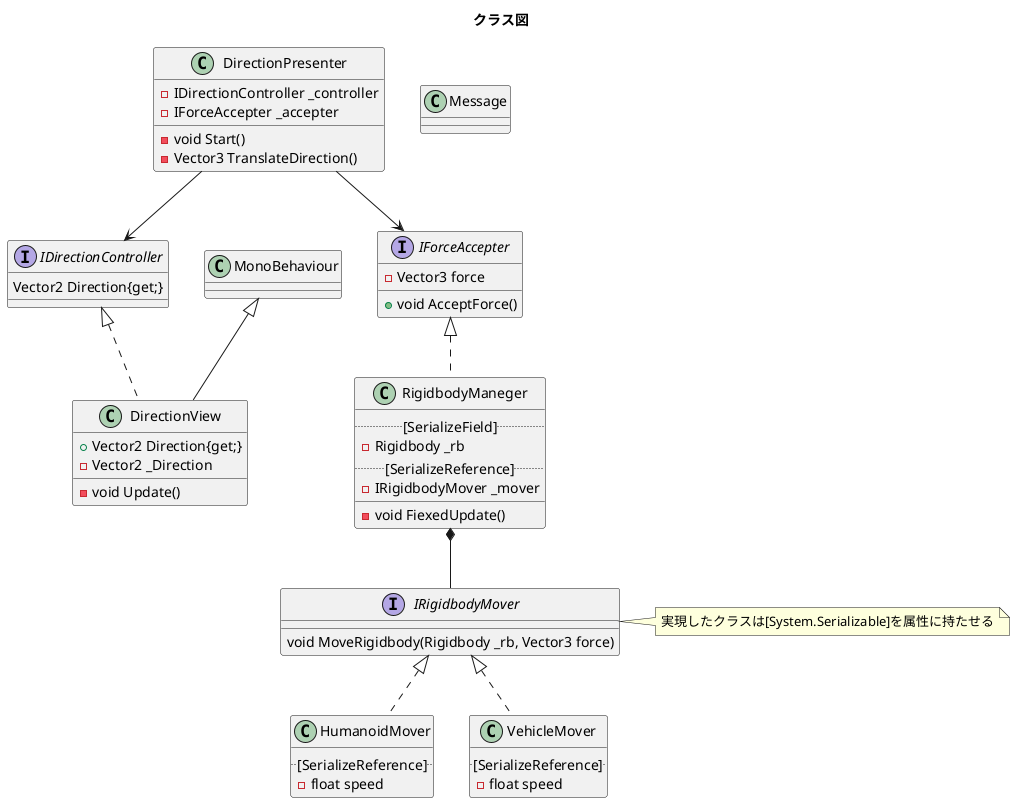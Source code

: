 @startuml MoveRigidbody
title クラス図
Interface IDirectionController{
    Vector2 Direction{get;}
}
Class DirectionView{
    + Vector2 Direction{get;}
    - Vector2 _Direction
    - void Update()
}
Class MonoBehaviour
Class DirectionPresenter{
    - IDirectionController _controller
    - IForceAccepter _accepter
    - void Start()
    - Vector3 TranslateDirection()
}
Interface IForceAccepter{
    - Vector3 force
    + void AcceptForce()
} 
Class RigidbodyManeger {
    .. [SerializeField] ..
    - Rigidbody _rb
    .. [SerializeReference] ..
    - IRigidbodyMover _mover
    __
    - void FiexedUpdate()
}
interface IRigidbodyMover {
    void MoveRigidbody(Rigidbody _rb, Vector3 force)
}
note right of IRigidbodyMover : 実現したクラスは[System.Serializable]を属性に持たせる
Class HumanoidMover{
    .. [SerializeReference] ..
    - float speed
}
Class VehicleMover{
    .. [SerializeReference] ..
    - float speed
}

Class Message

DirectionPresenter --> IDirectionController
IDirectionController <|.. DirectionView
MonoBehaviour <|-- DirectionView
DirectionPresenter --> IForceAccepter
IForceAccepter <|.. RigidbodyManeger
RigidbodyManeger *-- IRigidbodyMover
IRigidbodyMover <|.. HumanoidMover
IRigidbodyMover <|.. VehicleMover

@enduml